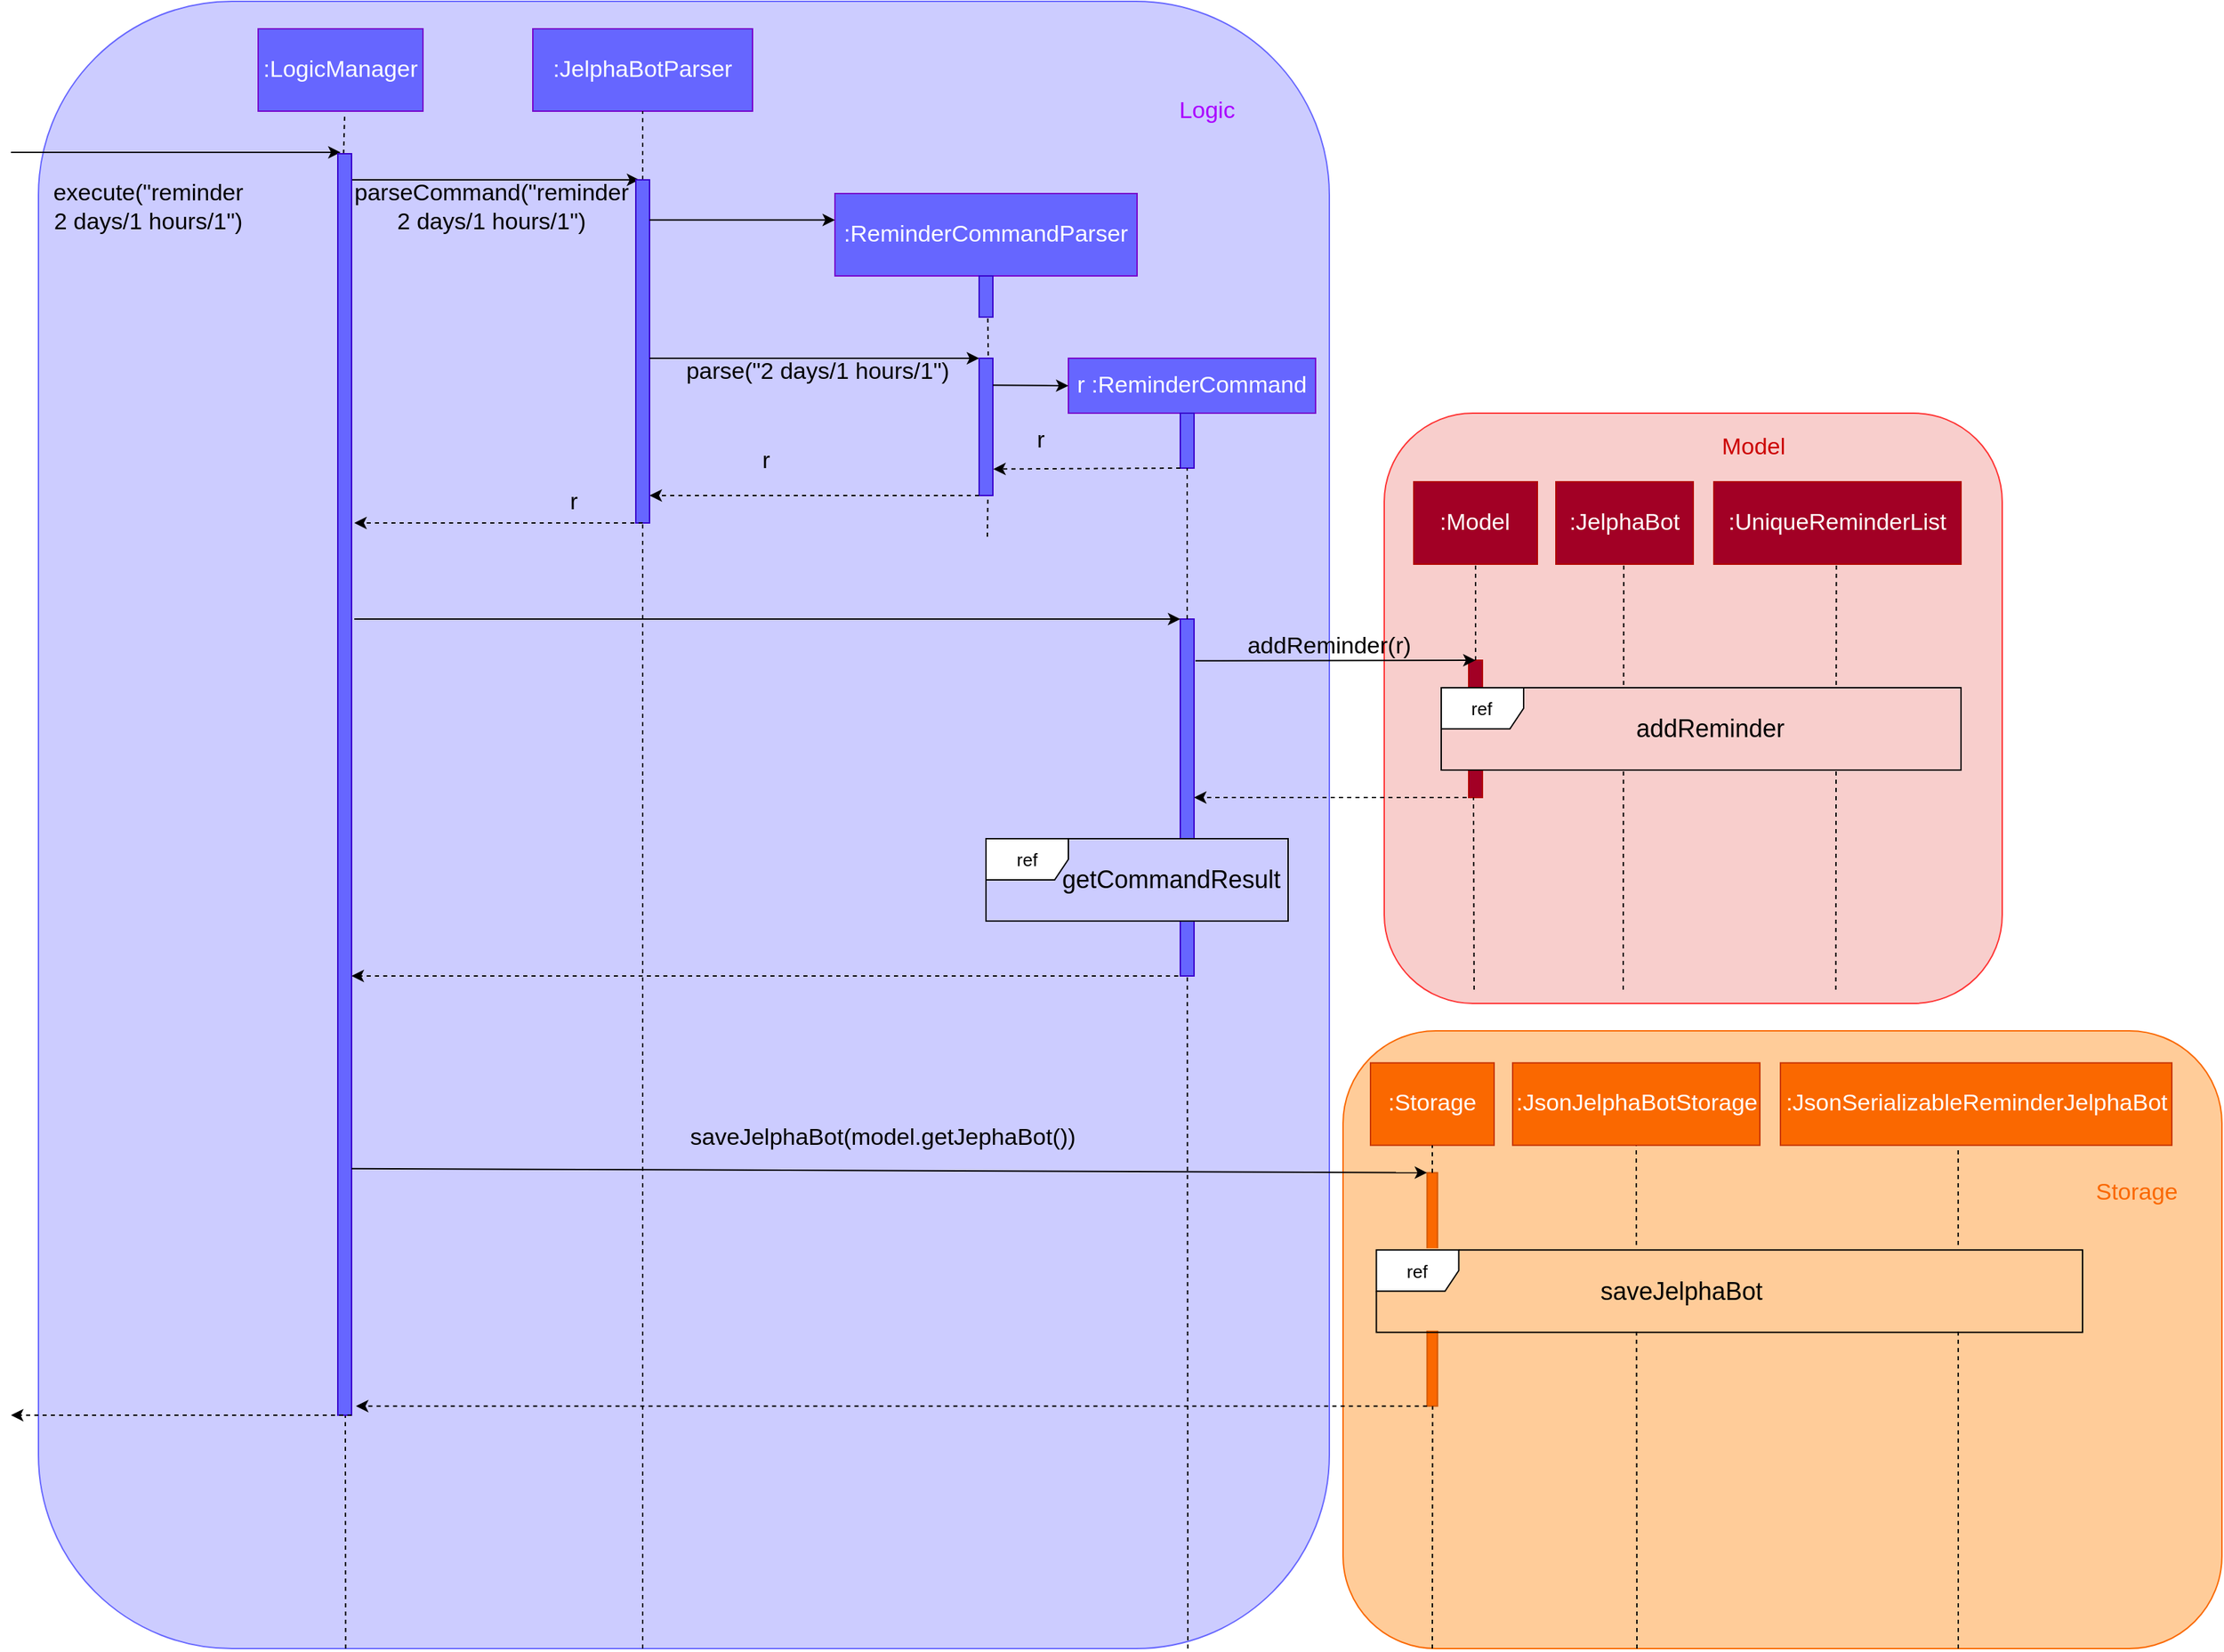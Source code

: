 <mxfile version="12.9.11" type="device"><diagram name="Page-1" id="9361dd3d-8414-5efd-6122-117bd74ce7a7"><mxGraphModel dx="1325" dy="512" grid="1" gridSize="10" guides="1" tooltips="1" connect="1" arrows="1" fold="1" page="0" pageScale="1.5" pageWidth="826" pageHeight="1169" background="#ffffff" math="0" shadow="0"><root><mxCell id="0"/><mxCell id="1" parent="0"/><mxCell id="hyItG6AOTrw861hRLGTi-66" value="" style="rounded=1;whiteSpace=wrap;html=1;fillColor=#CCCCFF;fontFamily=Helvetica;fontSize=18;strokeColor=#6666ff;" parent="1" vertex="1"><mxGeometry x="-230" y="260" width="940" height="1200" as="geometry"/></mxCell><mxCell id="sQZ0v8X6X_9FEj70ZxOo-141" value="" style="rounded=0;whiteSpace=wrap;html=1;fontFamily=Helvetica;fillColor=#6666FF;strokeColor=#3700CC;fontColor=#ffffff;fontSize=17;" parent="1" vertex="1"><mxGeometry x="601.49" y="710" width="10" height="260" as="geometry"/></mxCell><mxCell id="hyItG6AOTrw861hRLGTi-54" value="" style="shape=umlFrame;whiteSpace=wrap;html=1;fontSize=13;width=220;height=60;fillColor=#CCCCFF;strokeColor=none;" parent="1" vertex="1"><mxGeometry x="460" y="870" width="220" height="60" as="geometry"/></mxCell><mxCell id="hyItG6AOTrw861hRLGTi-51" value="getCommandResult" style="text;html=1;strokeColor=none;fillColor=none;align=center;verticalAlign=middle;whiteSpace=wrap;rounded=0;fontFamily=Helvetica;fontSize=18;" parent="1" vertex="1"><mxGeometry x="530" y="890" width="130" height="20" as="geometry"/></mxCell><mxCell id="qi6jN_Q082Q28_ZLEKSj-37" value="" style="rounded=1;whiteSpace=wrap;html=1;strokeColor=#fa6800;strokeWidth=1;fillColor=#FFCC99;fontFamily=Helvetica;fontSize=17;fontColor=#ffffff;" parent="1" vertex="1"><mxGeometry x="720" y="1010" width="640" height="450" as="geometry"/></mxCell><mxCell id="hyItG6AOTrw861hRLGTi-57" value="" style="endArrow=none;dashed=1;html=1;fontFamily=Helvetica;fontSize=17;entryX=0.454;entryY=1.045;entryDx=0;entryDy=0;entryPerimeter=0;" parent="1" target="qi6jN_Q082Q28_ZLEKSj-17" edge="1"><mxGeometry width="50" height="50" relative="1" as="geometry"><mxPoint x="1168" y="1460" as="sourcePoint"/><mxPoint x="1180.91" y="1093.33" as="targetPoint"/></mxGeometry></mxCell><mxCell id="hyItG6AOTrw861hRLGTi-56" value="" style="endArrow=none;dashed=1;html=1;fontFamily=Helvetica;fontSize=17;entryX=0.5;entryY=1;entryDx=0;entryDy=0;" parent="1" target="qi6jN_Q082Q28_ZLEKSj-12" edge="1"><mxGeometry width="50" height="50" relative="1" as="geometry"><mxPoint x="934" y="1460" as="sourcePoint"/><mxPoint x="964.19" y="1090" as="targetPoint"/></mxGeometry></mxCell><mxCell id="qi6jN_Q082Q28_ZLEKSj-7" value="" style="rounded=0;whiteSpace=wrap;html=1;fillColor=#FA6800;strokeColor=#D15700;fontColor=#ffffff;fontSize=17;fontFamily=Helvetica;" parent="1" vertex="1"><mxGeometry x="781.21" y="1113.33" width="7.58" height="170" as="geometry"/></mxCell><mxCell id="hyItG6AOTrw861hRLGTi-59" value="" style="shape=umlFrame;whiteSpace=wrap;html=1;fontSize=13;width=514;height=60;fillColor=#FFcc99;strokeColor=none;" parent="1" vertex="1"><mxGeometry x="744.26" y="1168.33" width="514.25" height="60" as="geometry"/></mxCell><mxCell id="hyItG6AOTrw861hRLGTi-50" value="ref" style="shape=umlFrame;whiteSpace=wrap;html=1;fontSize=13;width=60;height=30;" parent="1" vertex="1"><mxGeometry x="460" y="870" width="220" height="60" as="geometry"/></mxCell><mxCell id="qi6jN_Q082Q28_ZLEKSj-30" value="" style="rounded=1;whiteSpace=wrap;html=1;fontFamily=Helvetica;strokeColor=#FF3333;strokeWidth=1;fillColor=#F8CECC;fontSize=17;" parent="1" vertex="1"><mxGeometry x="750" y="560" width="450" height="430" as="geometry"/></mxCell><mxCell id="sQZ0v8X6X_9FEj70ZxOo-146" value="" style="rounded=0;whiteSpace=wrap;html=1;fontFamily=Helvetica;fillColor=#a20025;strokeColor=#B20000;fontColor=#ffffff;fontSize=17;" parent="1" vertex="1"><mxGeometry x="811.49" y="740" width="10" height="100" as="geometry"/></mxCell><mxCell id="sQZ0v8X6X_9FEj70ZxOo-187" value="" style="endArrow=none;dashed=1;html=1;fontFamily=Helvetica;exitX=0.238;exitY=1;exitDx=0;exitDy=0;exitPerimeter=0;fontSize=17;" parent="1" edge="1" source="hyItG6AOTrw861hRLGTi-66"><mxGeometry width="50" height="50" relative="1" as="geometry"><mxPoint x="-6.12" y="1448.79" as="sourcePoint"/><mxPoint x="-7" y="1000" as="targetPoint"/></mxGeometry></mxCell><mxCell id="sQZ0v8X6X_9FEj70ZxOo-93" value=":LogicManager" style="rounded=0;whiteSpace=wrap;html=1;fontFamily=Helvetica;fillColor=#6666FF;strokeColor=#7700CC;fontColor=#ffffff;fontSize=17;" parent="1" vertex="1"><mxGeometry x="-70" y="280" width="120" height="60" as="geometry"/></mxCell><mxCell id="sQZ0v8X6X_9FEj70ZxOo-94" value=":JelphaBotParser" style="rounded=0;whiteSpace=wrap;html=1;fontFamily=Helvetica;fillColor=#6666FF;strokeColor=#7700CC;fontColor=#ffffff;fontSize=17;" parent="1" vertex="1"><mxGeometry x="130" y="280" width="160" height="60" as="geometry"/></mxCell><mxCell id="sQZ0v8X6X_9FEj70ZxOo-95" value=":ReminderCommandParser" style="rounded=0;whiteSpace=wrap;html=1;fontFamily=Helvetica;fillColor=#6666FF;strokeColor=#7700CC;fontColor=#ffffff;fontSize=17;" parent="1" vertex="1"><mxGeometry x="350" y="400" width="220" height="60" as="geometry"/></mxCell><mxCell id="sQZ0v8X6X_9FEj70ZxOo-96" value="r :ReminderCommand" style="rounded=0;whiteSpace=wrap;html=1;fontFamily=Helvetica;fillColor=#6666FF;strokeColor=#7700CC;fontColor=#ffffff;fontSize=17;" parent="1" vertex="1"><mxGeometry x="520" y="520" width="180" height="40" as="geometry"/></mxCell><mxCell id="sQZ0v8X6X_9FEj70ZxOo-100" value=":Model" style="rounded=0;whiteSpace=wrap;html=1;fontFamily=Helvetica;fillColor=#a20025;strokeColor=#B20000;fontColor=#ffffff;fontSize=17;" parent="1" vertex="1"><mxGeometry x="771.49" y="610" width="90" height="60" as="geometry"/></mxCell><mxCell id="sQZ0v8X6X_9FEj70ZxOo-101" value=":JelphaBot" style="rounded=0;whiteSpace=wrap;html=1;fontFamily=Helvetica;fillColor=#a20025;strokeColor=#B20000;fontColor=#ffffff;fontSize=17;" parent="1" vertex="1"><mxGeometry x="875" y="610" width="100" height="60" as="geometry"/></mxCell><mxCell id="sQZ0v8X6X_9FEj70ZxOo-103" value=":UniqueReminderList" style="rounded=0;whiteSpace=wrap;html=1;fontFamily=Helvetica;fillColor=#a20025;strokeColor=#B20000;fontColor=#ffffff;fontSize=17;" parent="1" vertex="1"><mxGeometry x="990" y="610" width="180" height="60" as="geometry"/></mxCell><mxCell id="sQZ0v8X6X_9FEj70ZxOo-109" value="" style="endArrow=none;dashed=1;html=1;fontFamily=Helvetica;entryX=0.55;entryY=1.033;entryDx=0;entryDy=0;entryPerimeter=0;exitX=0.072;exitY=0.049;exitDx=0;exitDy=0;exitPerimeter=0;fontSize=17;" parent="1" edge="1"><mxGeometry width="50" height="50" relative="1" as="geometry"><mxPoint x="-7.8" y="370.98" as="sourcePoint"/><mxPoint x="-7.0" y="341.98" as="targetPoint"/></mxGeometry></mxCell><mxCell id="sQZ0v8X6X_9FEj70ZxOo-108" value="" style="endArrow=classic;html=1;fontFamily=Helvetica;fontSize=17;" parent="1" edge="1"><mxGeometry width="50" height="50" relative="1" as="geometry"><mxPoint x="-250" y="370" as="sourcePoint"/><mxPoint x="-10" y="370" as="targetPoint"/></mxGeometry></mxCell><mxCell id="sQZ0v8X6X_9FEj70ZxOo-111" value="execute(&quot;reminder 2 days/1 hours/1&quot;)" style="text;html=1;strokeColor=none;fillColor=none;align=center;verticalAlign=middle;whiteSpace=wrap;rounded=0;fontFamily=Helvetica;fontSize=17;" parent="1" vertex="1"><mxGeometry x="-210" y="400" width="120" height="20" as="geometry"/></mxCell><mxCell id="sQZ0v8X6X_9FEj70ZxOo-112" value="" style="endArrow=classic;html=1;fontFamily=Helvetica;entryX=0.25;entryY=0;entryDx=0;entryDy=0;fontSize=17;" parent="1" target="sQZ0v8X6X_9FEj70ZxOo-118" edge="1"><mxGeometry width="50" height="50" relative="1" as="geometry"><mxPoint x="-5" y="390" as="sourcePoint"/><mxPoint x="330" y="390" as="targetPoint"/></mxGeometry></mxCell><mxCell id="sQZ0v8X6X_9FEj70ZxOo-113" value="parseCommand(&quot;reminder 2 days/1 hours/1&quot;)" style="text;html=1;strokeColor=none;fillColor=none;align=center;verticalAlign=middle;whiteSpace=wrap;rounded=0;fontFamily=Helvetica;fontSize=17;" parent="1" vertex="1"><mxGeometry x="35" y="400" width="130" height="20" as="geometry"/></mxCell><mxCell id="sQZ0v8X6X_9FEj70ZxOo-117" value="" style="endArrow=none;dashed=1;html=1;fontFamily=Helvetica;entryX=0.5;entryY=1;entryDx=0;entryDy=0;fontSize=17;exitX=0.5;exitY=0;exitDx=0;exitDy=0;" parent="1" source="sQZ0v8X6X_9FEj70ZxOo-118" target="sQZ0v8X6X_9FEj70ZxOo-94" edge="1"><mxGeometry width="50" height="50" relative="1" as="geometry"><mxPoint x="300" y="390" as="sourcePoint"/><mxPoint x="320" y="400" as="targetPoint"/></mxGeometry></mxCell><mxCell id="sQZ0v8X6X_9FEj70ZxOo-118" value="" style="rounded=0;whiteSpace=wrap;html=1;fontFamily=Helvetica;fillColor=#6666FF;strokeColor=#3700CC;fontColor=#ffffff;fontSize=17;" parent="1" vertex="1"><mxGeometry x="205" y="390" width="10" height="250" as="geometry"/></mxCell><mxCell id="sQZ0v8X6X_9FEj70ZxOo-119" value="" style="endArrow=classic;html=1;fontFamily=Helvetica;exitX=0.988;exitY=0.117;exitDx=0;exitDy=0;exitPerimeter=0;fontSize=17;entryX=0;entryY=0.321;entryDx=0;entryDy=0;entryPerimeter=0;" parent="1" source="sQZ0v8X6X_9FEj70ZxOo-118" target="sQZ0v8X6X_9FEj70ZxOo-95" edge="1"><mxGeometry width="50" height="50" relative="1" as="geometry"><mxPoint x="390" y="470" as="sourcePoint"/><mxPoint x="350" y="400" as="targetPoint"/></mxGeometry></mxCell><mxCell id="sQZ0v8X6X_9FEj70ZxOo-120" value="" style="rounded=0;whiteSpace=wrap;html=1;fontFamily=Helvetica;fillColor=#6666FF;strokeColor=#3700CC;fontColor=#ffffff;fontSize=17;" parent="1" vertex="1"><mxGeometry x="455" y="460" width="10" height="30" as="geometry"/></mxCell><mxCell id="sQZ0v8X6X_9FEj70ZxOo-121" value="" style="endArrow=none;dashed=1;html=1;fontFamily=Helvetica;entryX=0.25;entryY=1;entryDx=0;entryDy=0;fontSize=17;" parent="1" edge="1"><mxGeometry width="50" height="50" relative="1" as="geometry"><mxPoint x="461.79" y="530" as="sourcePoint"/><mxPoint x="461.29" y="490" as="targetPoint"/></mxGeometry></mxCell><mxCell id="sQZ0v8X6X_9FEj70ZxOo-122" value="" style="endArrow=classic;html=1;fontFamily=Helvetica;fontSize=17;entryX=0;entryY=0;entryDx=0;entryDy=0;" parent="1" target="sQZ0v8X6X_9FEj70ZxOo-124" edge="1"><mxGeometry width="50" height="50" relative="1" as="geometry"><mxPoint x="215" y="520" as="sourcePoint"/><mxPoint x="450" y="520" as="targetPoint"/></mxGeometry></mxCell><mxCell id="sQZ0v8X6X_9FEj70ZxOo-123" value="&lt;font style=&quot;font-size: 17px;&quot;&gt;parse(&quot;2 days/1 hours/1&quot;)&lt;/font&gt;" style="text;html=1;strokeColor=none;fillColor=none;align=center;verticalAlign=middle;whiteSpace=wrap;rounded=0;fontSize=17;fontFamily=Helvetica;" parent="1" vertex="1"><mxGeometry x="235" y="520" width="205" height="20" as="geometry"/></mxCell><mxCell id="sQZ0v8X6X_9FEj70ZxOo-124" value="" style="rounded=0;whiteSpace=wrap;html=1;fontFamily=Helvetica;fillColor=#6666FF;strokeColor=#3700CC;fontColor=#ffffff;fontSize=17;" parent="1" vertex="1"><mxGeometry x="455" y="520" width="10" height="100" as="geometry"/></mxCell><mxCell id="sQZ0v8X6X_9FEj70ZxOo-125" value="" style="endArrow=classic;html=1;fontFamily=Helvetica;fontSize=17;" parent="1" edge="1"><mxGeometry width="50" height="50" relative="1" as="geometry"><mxPoint x="465" y="539.66" as="sourcePoint"/><mxPoint x="520" y="540" as="targetPoint"/></mxGeometry></mxCell><mxCell id="sQZ0v8X6X_9FEj70ZxOo-127" value="" style="rounded=0;whiteSpace=wrap;html=1;fontFamily=Helvetica;fillColor=#6666FF;strokeColor=#3700CC;fontColor=#ffffff;fontSize=17;" parent="1" vertex="1"><mxGeometry x="601.49" y="560" width="10" height="40" as="geometry"/></mxCell><mxCell id="sQZ0v8X6X_9FEj70ZxOo-128" value="" style="endArrow=classic;html=1;fontFamily=Helvetica;dashed=1;fontSize=17;exitX=0;exitY=1;exitDx=0;exitDy=0;entryX=1.033;entryY=0.807;entryDx=0;entryDy=0;entryPerimeter=0;" parent="1" source="sQZ0v8X6X_9FEj70ZxOo-127" target="sQZ0v8X6X_9FEj70ZxOo-124" edge="1"><mxGeometry width="50" height="50" relative="1" as="geometry"><mxPoint x="560" y="598" as="sourcePoint"/><mxPoint x="480" y="598" as="targetPoint"/></mxGeometry></mxCell><mxCell id="sQZ0v8X6X_9FEj70ZxOo-129" value="" style="endArrow=classic;html=1;fontFamily=Helvetica;exitX=0;exitY=1;exitDx=0;exitDy=0;dashed=1;fontSize=17;" parent="1" source="sQZ0v8X6X_9FEj70ZxOo-124" edge="1"><mxGeometry width="50" height="50" relative="1" as="geometry"><mxPoint x="430" y="620" as="sourcePoint"/><mxPoint x="215" y="620" as="targetPoint"/></mxGeometry></mxCell><mxCell id="sQZ0v8X6X_9FEj70ZxOo-130" value="r" style="text;html=1;strokeColor=none;fillColor=none;align=center;verticalAlign=middle;whiteSpace=wrap;rounded=0;fontFamily=Helvetica;fontSize=17;" parent="1" vertex="1"><mxGeometry x="280" y="580" width="40" height="30" as="geometry"/></mxCell><mxCell id="sQZ0v8X6X_9FEj70ZxOo-131" value="r" style="text;html=1;strokeColor=none;fillColor=none;align=center;verticalAlign=middle;whiteSpace=wrap;rounded=0;fontFamily=Helvetica;fontSize=17;" parent="1" vertex="1"><mxGeometry x="480" y="565" width="40" height="30" as="geometry"/></mxCell><mxCell id="sQZ0v8X6X_9FEj70ZxOo-132" value="" style="endArrow=none;dashed=1;html=1;fontFamily=Helvetica;fontSize=17;entryX=0.5;entryY=1;entryDx=0;entryDy=0;exitX=0.5;exitY=0;exitDx=0;exitDy=0;" parent="1" source="sQZ0v8X6X_9FEj70ZxOo-141" target="sQZ0v8X6X_9FEj70ZxOo-127" edge="1"><mxGeometry width="50" height="50" relative="1" as="geometry"><mxPoint x="625" y="710" as="sourcePoint"/><mxPoint x="725" y="590" as="targetPoint"/></mxGeometry></mxCell><mxCell id="sQZ0v8X6X_9FEj70ZxOo-133" value="" style="endArrow=none;dashed=1;html=1;fontFamily=Helvetica;fontSize=17;" parent="1" edge="1"><mxGeometry width="50" height="50" relative="1" as="geometry"><mxPoint x="461" y="650" as="sourcePoint"/><mxPoint x="461.37" y="620" as="targetPoint"/></mxGeometry></mxCell><mxCell id="sQZ0v8X6X_9FEj70ZxOo-134" value="" style="endArrow=classic;html=1;fontFamily=Helvetica;dashed=1;fontSize=17;" parent="1" edge="1"><mxGeometry width="50" height="50" relative="1" as="geometry"><mxPoint x="210" y="640" as="sourcePoint"/><mxPoint y="640" as="targetPoint"/></mxGeometry></mxCell><mxCell id="sQZ0v8X6X_9FEj70ZxOo-136" value="r" style="text;html=1;strokeColor=none;fillColor=none;align=center;verticalAlign=middle;whiteSpace=wrap;rounded=0;fontFamily=Helvetica;fontSize=17;" parent="1" vertex="1"><mxGeometry x="140" y="610" width="40" height="30" as="geometry"/></mxCell><mxCell id="sQZ0v8X6X_9FEj70ZxOo-110" value="" style="rounded=0;whiteSpace=wrap;html=1;fontFamily=Helvetica;fillColor=#6666FF;strokeColor=#3700CC;fontColor=#ffffff;fontSize=17;" parent="1" vertex="1"><mxGeometry x="-12" y="371" width="10" height="919" as="geometry"/></mxCell><mxCell id="sQZ0v8X6X_9FEj70ZxOo-137" value="" style="endArrow=none;dashed=1;html=1;fontFamily=Helvetica;entryX=0.5;entryY=1;entryDx=0;entryDy=0;fontSize=17;" parent="1" target="sQZ0v8X6X_9FEj70ZxOo-118" edge="1"><mxGeometry width="50" height="50" relative="1" as="geometry"><mxPoint x="210" y="1460" as="sourcePoint"/><mxPoint x="339.58" y="640" as="targetPoint"/></mxGeometry></mxCell><mxCell id="sQZ0v8X6X_9FEj70ZxOo-140" value="" style="endArrow=classic;html=1;fontFamily=Helvetica;entryX=0;entryY=0;entryDx=0;entryDy=0;fontSize=17;" parent="1" target="sQZ0v8X6X_9FEj70ZxOo-141" edge="1"><mxGeometry width="50" height="50" relative="1" as="geometry"><mxPoint y="710" as="sourcePoint"/><mxPoint x="520" y="720" as="targetPoint"/></mxGeometry></mxCell><mxCell id="sQZ0v8X6X_9FEj70ZxOo-142" value="" style="endArrow=none;dashed=1;html=1;fontFamily=Helvetica;fontSize=17;" parent="1" target="sQZ0v8X6X_9FEj70ZxOo-141" edge="1"><mxGeometry width="50" height="50" relative="1" as="geometry"><mxPoint x="607" y="1460" as="sourcePoint"/><mxPoint x="725" y="590" as="targetPoint"/></mxGeometry></mxCell><mxCell id="sQZ0v8X6X_9FEj70ZxOo-143" value="" style="endArrow=classic;html=1;fontFamily=Helvetica;exitX=1.099;exitY=0.117;exitDx=0;exitDy=0;exitPerimeter=0;entryX=0.5;entryY=0;entryDx=0;entryDy=0;fontSize=17;" parent="1" source="sQZ0v8X6X_9FEj70ZxOo-141" target="sQZ0v8X6X_9FEj70ZxOo-146" edge="1"><mxGeometry width="50" height="50" relative="1" as="geometry"><mxPoint x="630" y="740.84" as="sourcePoint"/><mxPoint x="990" y="740" as="targetPoint"/></mxGeometry></mxCell><mxCell id="sQZ0v8X6X_9FEj70ZxOo-144" value="addReminder(r)" style="text;html=1;strokeColor=none;fillColor=none;align=center;verticalAlign=middle;whiteSpace=wrap;rounded=0;fontFamily=Helvetica;fontSize=17;" parent="1" vertex="1"><mxGeometry x="630" y="720" width="160" height="20" as="geometry"/></mxCell><mxCell id="sQZ0v8X6X_9FEj70ZxOo-145" value="" style="endArrow=none;dashed=1;html=1;fontFamily=Helvetica;exitX=0.5;exitY=0;exitDx=0;exitDy=0;entryX=0.5;entryY=1;entryDx=0;entryDy=0;fontSize=17;" parent="1" source="sQZ0v8X6X_9FEj70ZxOo-146" target="sQZ0v8X6X_9FEj70ZxOo-100" edge="1"><mxGeometry width="50" height="50" relative="1" as="geometry"><mxPoint x="1100" y="960" as="sourcePoint"/><mxPoint x="1100" y="720" as="targetPoint"/></mxGeometry></mxCell><mxCell id="sQZ0v8X6X_9FEj70ZxOo-162" value="" style="endArrow=classic;html=1;fontFamily=Helvetica;strokeColor=none;curved=1;fontSize=17;" parent="1" edge="1"><mxGeometry width="50" height="50" relative="1" as="geometry"><mxPoint x="1130" y="730" as="sourcePoint"/><mxPoint x="1180" y="680" as="targetPoint"/><Array as="points"><mxPoint x="1180" y="730"/><mxPoint x="1130" y="680"/></Array></mxGeometry></mxCell><mxCell id="sQZ0v8X6X_9FEj70ZxOo-175" value="" style="endArrow=none;dashed=1;html=1;fontFamily=Helvetica;entryX=0.5;entryY=1;entryDx=0;entryDy=0;fontSize=17;" parent="1" edge="1"><mxGeometry width="50" height="50" relative="1" as="geometry"><mxPoint x="815.42" y="980" as="sourcePoint"/><mxPoint x="815.0" y="840" as="targetPoint"/></mxGeometry></mxCell><mxCell id="sQZ0v8X6X_9FEj70ZxOo-176" value="" style="endArrow=classic;html=1;fontFamily=Helvetica;dashed=1;fontSize=17;entryX=1;entryY=0.5;entryDx=0;entryDy=0;" parent="1" target="sQZ0v8X6X_9FEj70ZxOo-141" edge="1"><mxGeometry width="50" height="50" relative="1" as="geometry"><mxPoint x="810" y="840" as="sourcePoint"/><mxPoint x="632" y="840" as="targetPoint"/></mxGeometry></mxCell><mxCell id="sQZ0v8X6X_9FEj70ZxOo-183" value="" style="endArrow=classic;html=1;fontFamily=Helvetica;dashed=1;fontSize=17;" parent="1" edge="1"><mxGeometry width="50" height="50" relative="1" as="geometry"><mxPoint x="600" y="970" as="sourcePoint"/><mxPoint x="-2" y="970" as="targetPoint"/></mxGeometry></mxCell><mxCell id="sQZ0v8X6X_9FEj70ZxOo-186" value="" style="endArrow=classic;html=1;fontFamily=Helvetica;exitX=0;exitY=1;exitDx=0;exitDy=0;dashed=1;fontSize=17;" parent="1" edge="1"><mxGeometry width="50" height="50" relative="1" as="geometry"><mxPoint x="-2" y="1290" as="sourcePoint"/><mxPoint x="-250" y="1290" as="targetPoint"/></mxGeometry></mxCell><mxCell id="sQZ0v8X6X_9FEj70ZxOo-138" value="" style="shape=image;html=1;verticalAlign=top;verticalLabelPosition=bottom;labelBackgroundColor=#ffffff;imageAspect=0;aspect=fixed;image=https://cdn2.iconfinder.com/data/icons/essential-web-1-1/50/close-cross-error-wrong-reject-128.png;fontSize=17;fontFamily=Helvetica;" parent="1" vertex="1"><mxGeometry x="440.0" y="626.42" width="43.58" height="43.58" as="geometry"/></mxCell><mxCell id="qi6jN_Q082Q28_ZLEKSj-3" value="" style="endArrow=classic;html=1;fontFamily=Helvetica;exitX=0.914;exitY=0.041;exitDx=0;exitDy=0;exitPerimeter=0;fontSize=17;entryX=0;entryY=0;entryDx=0;entryDy=0;" parent="1" target="qi6jN_Q082Q28_ZLEKSj-7" edge="1"><mxGeometry width="50" height="50" relative="1" as="geometry"><mxPoint x="-2" y="1110.34" as="sourcePoint"/><mxPoint x="690" y="1110" as="targetPoint"/></mxGeometry></mxCell><mxCell id="qi6jN_Q082Q28_ZLEKSj-4" value=":Storage" style="rounded=0;whiteSpace=wrap;html=1;fontFamily=Helvetica;fillColor=#fa6800;strokeColor=#C73500;fontColor=#ffffff;fontSize=17;" parent="1" vertex="1"><mxGeometry x="740" y="1033.33" width="90" height="60" as="geometry"/></mxCell><mxCell id="qi6jN_Q082Q28_ZLEKSj-6" value="" style="endArrow=none;dashed=1;html=1;entryX=0.5;entryY=1;entryDx=0;entryDy=0;fontSize=17;fontFamily=Helvetica;" parent="1" source="qi6jN_Q082Q28_ZLEKSj-7" target="qi6jN_Q082Q28_ZLEKSj-4" edge="1"><mxGeometry width="50" height="50" relative="1" as="geometry"><mxPoint x="1063.35" y="1083.33" as="sourcePoint"/><mxPoint x="1063.35" y="1063.33" as="targetPoint"/></mxGeometry></mxCell><mxCell id="qi6jN_Q082Q28_ZLEKSj-12" value=":JsonJelphaBotStorage" style="rounded=0;whiteSpace=wrap;html=1;fontFamily=Helvetica;fillColor=#fa6800;strokeColor=#C73500;fontColor=#ffffff;fontSize=17;" parent="1" vertex="1"><mxGeometry x="843.51" y="1033.33" width="180" height="60" as="geometry"/></mxCell><mxCell id="qi6jN_Q082Q28_ZLEKSj-17" value=":JsonSerializableReminderJelphaBot" style="rounded=0;whiteSpace=wrap;html=1;fontFamily=Helvetica;fillColor=#fa6800;strokeColor=#C73500;fontColor=#ffffff;fontSize=17;" parent="1" vertex="1"><mxGeometry x="1038.51" y="1033.33" width="285" height="60" as="geometry"/></mxCell><mxCell id="qi6jN_Q082Q28_ZLEKSj-29" value="" style="endArrow=classic;html=1;fontFamily=Helvetica;dashed=1;fontSize=17;" parent="1" edge="1"><mxGeometry width="50" height="50" relative="1" as="geometry"><mxPoint x="781.21" y="1283.33" as="sourcePoint"/><mxPoint x="1.21" y="1283.33" as="targetPoint"/></mxGeometry></mxCell><mxCell id="qi6jN_Q082Q28_ZLEKSj-32" value="Model" style="text;html=1;strokeColor=none;fillColor=none;align=center;verticalAlign=middle;whiteSpace=wrap;rounded=0;fontFamily=Helvetica;strokeWidth=5;fontSize=17;fontColor=#CC0000;" parent="1" vertex="1"><mxGeometry x="998.51" y="575" width="40" height="20" as="geometry"/></mxCell><mxCell id="qi6jN_Q082Q28_ZLEKSj-34" value="" style="endArrow=none;dashed=1;html=1;fontFamily=Helvetica;fontSize=17;" parent="1" edge="1"><mxGeometry width="50" height="50" relative="1" as="geometry"><mxPoint x="785" y="1460" as="sourcePoint"/><mxPoint x="785.22" y="1283.33" as="targetPoint"/></mxGeometry></mxCell><mxCell id="qi6jN_Q082Q28_ZLEKSj-36" value="saveJelphaBot(model.getJephaBot())" style="text;html=1;strokeColor=none;fillColor=none;align=center;verticalAlign=middle;whiteSpace=wrap;rounded=0;fontFamily=Helvetica;fontSize=17;fontColor=#000000;" parent="1" vertex="1"><mxGeometry x="250" y="1078.33" width="270" height="20" as="geometry"/></mxCell><mxCell id="qi6jN_Q082Q28_ZLEKSj-38" value="Storage" style="text;html=1;strokeColor=none;fillColor=none;align=center;verticalAlign=middle;whiteSpace=wrap;rounded=0;fontFamily=Helvetica;fontSize=17;fontColor=#fa6800;" parent="1" vertex="1"><mxGeometry x="1277.5" y="1118.33" width="40" height="20" as="geometry"/></mxCell><mxCell id="qi6jN_Q082Q28_ZLEKSj-42" value="Logic" style="text;html=1;strokeColor=none;fillColor=none;align=center;verticalAlign=middle;whiteSpace=wrap;rounded=0;fontFamily=Helvetica;fontSize=17;fontColor=#aa00ff;" parent="1" vertex="1"><mxGeometry x="601.49" y="330" width="40" height="20" as="geometry"/></mxCell><mxCell id="hyItG6AOTrw861hRLGTi-30" value="" style="endArrow=none;dashed=1;html=1;fontFamily=Helvetica;entryX=0.5;entryY=1;entryDx=0;entryDy=0;fontSize=17;" parent="1" edge="1"><mxGeometry width="50" height="50" relative="1" as="geometry"><mxPoint x="924" y="980" as="sourcePoint"/><mxPoint x="924.41" y="670.0" as="targetPoint"/></mxGeometry></mxCell><mxCell id="hyItG6AOTrw861hRLGTi-32" value="" style="endArrow=none;dashed=1;html=1;fontFamily=Helvetica;entryX=0.5;entryY=1;entryDx=0;entryDy=0;fontSize=17;" parent="1" edge="1"><mxGeometry width="50" height="50" relative="1" as="geometry"><mxPoint x="1078.82" y="980" as="sourcePoint"/><mxPoint x="1079.23" y="670.0" as="targetPoint"/></mxGeometry></mxCell><mxCell id="hyItG6AOTrw861hRLGTi-46" style="edgeStyle=orthogonalEdgeStyle;rounded=0;orthogonalLoop=1;jettySize=auto;html=1;exitX=0.5;exitY=1;exitDx=0;exitDy=0;fontFamily=Helvetica;fontSize=18;" parent="1" source="hyItG6AOTrw861hRLGTi-40" target="hyItG6AOTrw861hRLGTi-40" edge="1"><mxGeometry relative="1" as="geometry"/></mxCell><mxCell id="hyItG6AOTrw861hRLGTi-48" value="" style="shape=umlFrame;whiteSpace=wrap;html=1;fontSize=13;fillColor=#F8CECC;width=369;height=60;strokeColor=none;" parent="1" vertex="1"><mxGeometry x="791.49" y="760" width="378.51" height="60" as="geometry"/></mxCell><mxCell id="hyItG6AOTrw861hRLGTi-44" value="ref" style="shape=umlFrame;whiteSpace=wrap;html=1;fontSize=13;width=60;height=30;" parent="1" vertex="1"><mxGeometry x="791.49" y="760" width="378.51" height="60" as="geometry"/></mxCell><mxCell id="hyItG6AOTrw861hRLGTi-40" value="addReminder" style="text;html=1;strokeColor=none;fillColor=none;align=center;verticalAlign=middle;whiteSpace=wrap;rounded=0;fontFamily=Helvetica;fontSize=18;" parent="1" vertex="1"><mxGeometry x="920" y="780" width="135" height="20" as="geometry"/></mxCell><mxCell id="hyItG6AOTrw861hRLGTi-60" value="saveJelphaBot" style="text;html=1;strokeColor=none;fillColor=none;align=center;verticalAlign=middle;whiteSpace=wrap;rounded=0;fontFamily=Helvetica;fontSize=18;" parent="1" vertex="1"><mxGeometry x="898.51" y="1189.66" width="135" height="20" as="geometry"/></mxCell><mxCell id="hyItG6AOTrw861hRLGTi-58" value="ref" style="shape=umlFrame;whiteSpace=wrap;html=1;fontSize=13;width=60;height=30;" parent="1" vertex="1"><mxGeometry x="744.26" y="1169.66" width="514.25" height="60" as="geometry"/></mxCell></root></mxGraphModel></diagram></mxfile>
